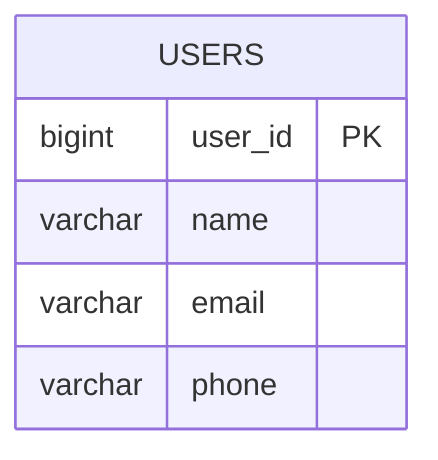 erDiagram
    USERS {
        bigint user_id PK
        varchar name
        varchar email
        varchar phone
    }